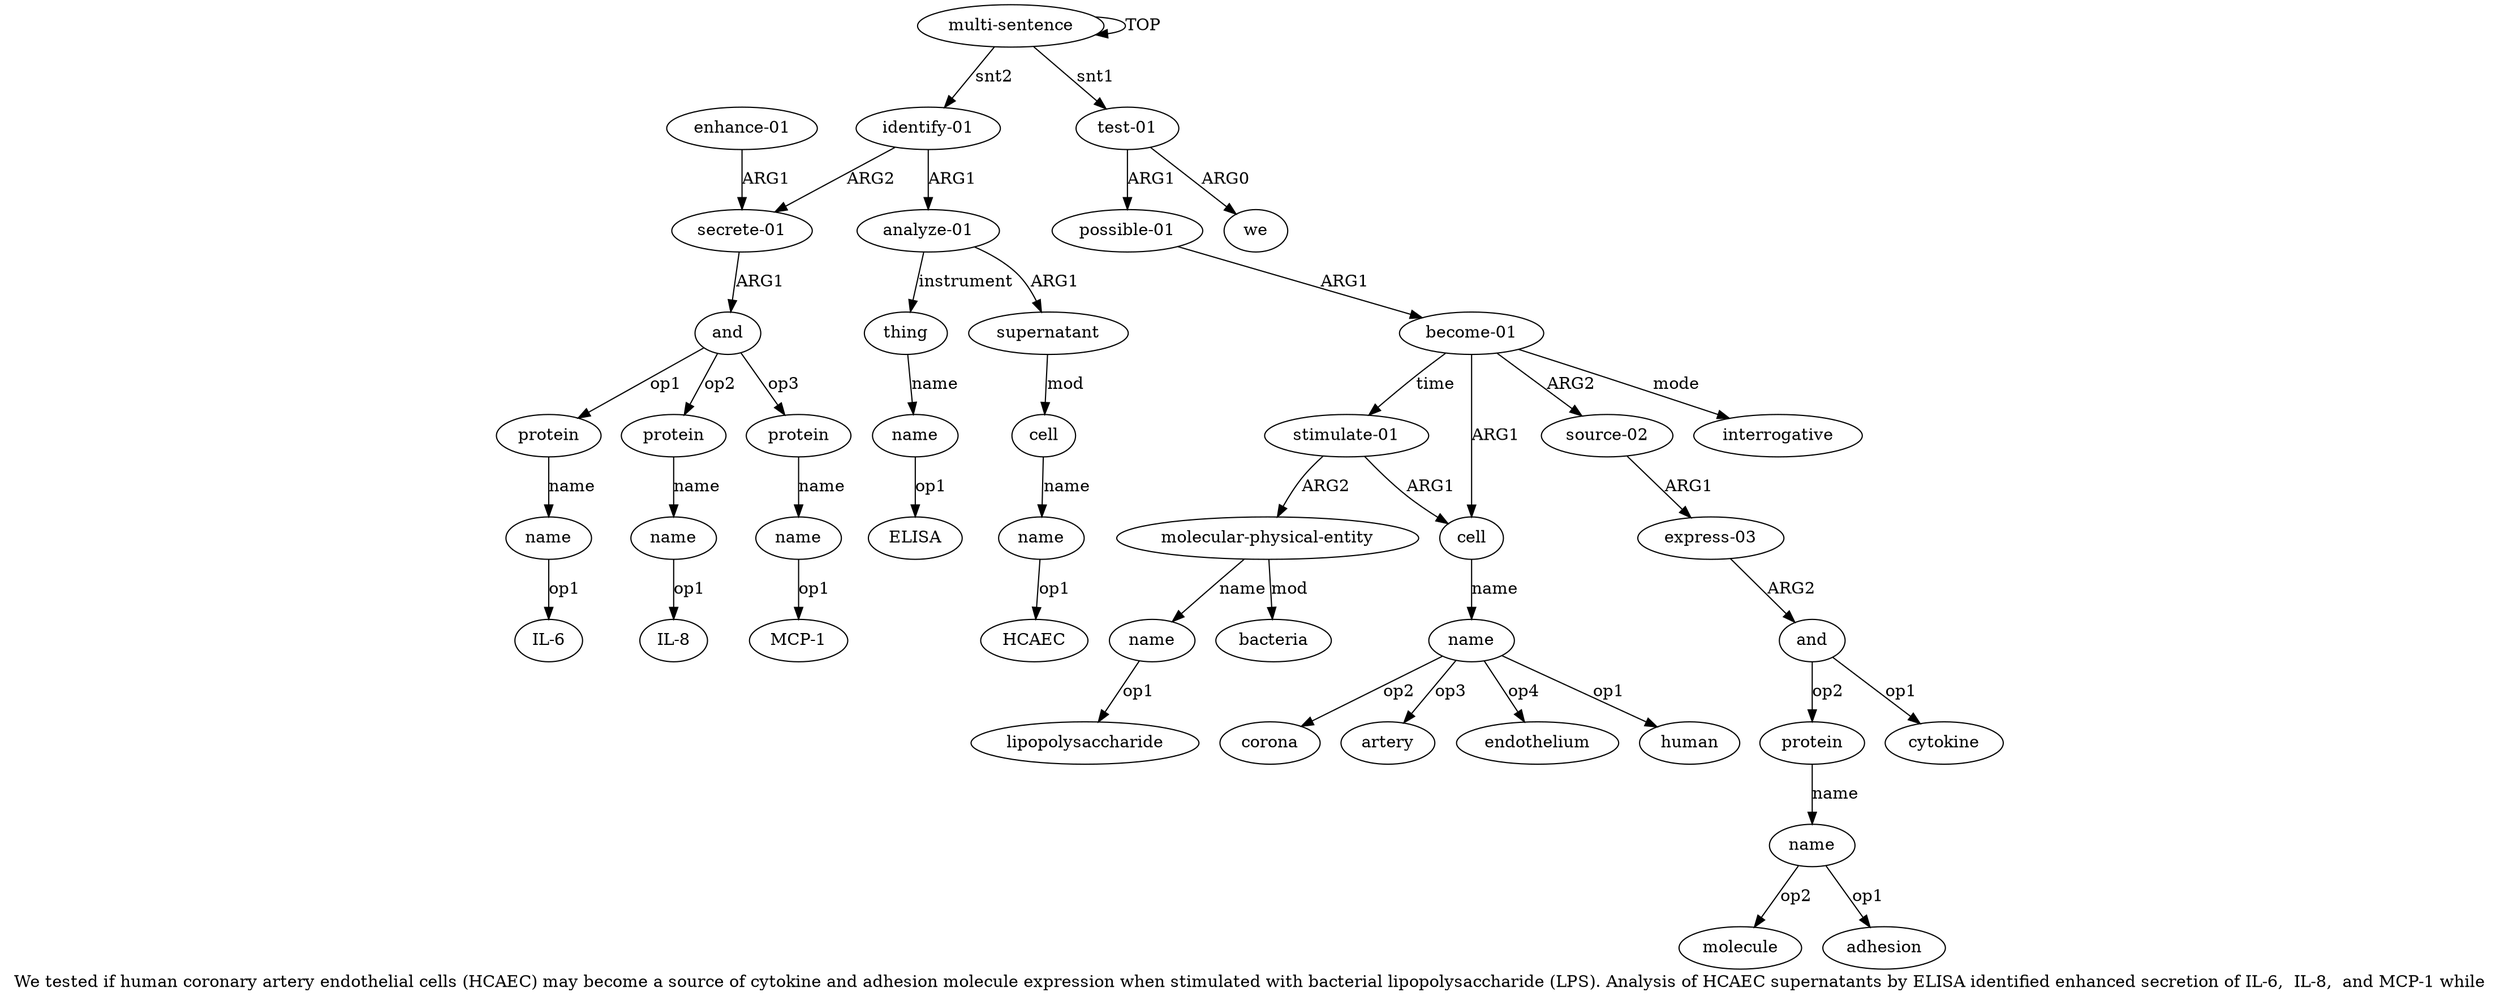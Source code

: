 digraph  {
	graph [label="We tested if human coronary artery endothelial cells (HCAEC) may become a source of cytokine and adhesion molecule expression when \
stimulated with bacterial lipopolysaccharide (LPS). Analysis of HCAEC supernatants by ELISA identified enhanced secretion of IL-6,  \
IL-8,  and MCP-1 while"];
	node [label="\N"];
	a20	 [color=black,
		gold_ind=20,
		gold_label=cell,
		label=cell,
		test_ind=20,
		test_label=cell];
	a21	 [color=black,
		gold_ind=21,
		gold_label=name,
		label=name,
		test_ind=21,
		test_label=name];
	a20 -> a21 [key=0,
	color=black,
	gold_label=name,
	label=name,
	test_label=name];
"a21 HCAEC" [color=black,
	gold_ind=-1,
	gold_label=HCAEC,
	label=HCAEC,
	test_ind=-1,
	test_label=HCAEC];
a21 -> "a21 HCAEC" [key=0,
color=black,
gold_label=op1,
label=op1,
test_label=op1];
a22 [color=black,
gold_ind=22,
gold_label=thing,
label=thing,
test_ind=22,
test_label=thing];
a23 [color=black,
gold_ind=23,
gold_label=name,
label=name,
test_ind=23,
test_label=name];
a22 -> a23 [key=0,
color=black,
gold_label=name,
label=name,
test_label=name];
"a23 ELISA" [color=black,
gold_ind=-1,
gold_label=ELISA,
label=ELISA,
test_ind=-1,
test_label=ELISA];
a23 -> "a23 ELISA" [key=0,
color=black,
gold_label=op1,
label=op1,
test_label=op1];
a24 [color=black,
gold_ind=24,
gold_label="secrete-01",
label="secrete-01",
test_ind=24,
test_label="secrete-01"];
a25 [color=black,
gold_ind=25,
gold_label=and,
label=and,
test_ind=25,
test_label=and];
a24 -> a25 [key=0,
color=black,
gold_label=ARG1,
label=ARG1,
test_label=ARG1];
a26 [color=black,
gold_ind=26,
gold_label=protein,
label=protein,
test_ind=26,
test_label=protein];
a25 -> a26 [key=0,
color=black,
gold_label=op1,
label=op1,
test_label=op1];
a28 [color=black,
gold_ind=28,
gold_label=protein,
label=protein,
test_ind=28,
test_label=protein];
a25 -> a28 [key=0,
color=black,
gold_label=op2,
label=op2,
test_label=op2];
a30 [color=black,
gold_ind=30,
gold_label=protein,
label=protein,
test_ind=30,
test_label=protein];
a25 -> a30 [key=0,
color=black,
gold_label=op3,
label=op3,
test_label=op3];
a27 [color=black,
gold_ind=27,
gold_label=name,
label=name,
test_ind=27,
test_label=name];
a26 -> a27 [key=0,
color=black,
gold_label=name,
label=name,
test_label=name];
"a27 IL-6" [color=black,
gold_ind=-1,
gold_label="IL-6",
label="IL-6",
test_ind=-1,
test_label="IL-6"];
a27 -> "a27 IL-6" [key=0,
color=black,
gold_label=op1,
label=op1,
test_label=op1];
a29 [color=black,
gold_ind=29,
gold_label=name,
label=name,
test_ind=29,
test_label=name];
a28 -> a29 [key=0,
color=black,
gold_label=name,
label=name,
test_label=name];
"a29 IL-8" [color=black,
gold_ind=-1,
gold_label="IL-8",
label="IL-8",
test_ind=-1,
test_label="IL-8"];
a29 -> "a29 IL-8" [key=0,
color=black,
gold_label=op1,
label=op1,
test_label=op1];
"a6 corona" [color=black,
gold_ind=-1,
gold_label=corona,
label=corona,
test_ind=-1,
test_label=corona];
a31 [color=black,
gold_ind=31,
gold_label=name,
label=name,
test_ind=31,
test_label=name];
"a31 MCP-1" [color=black,
gold_ind=-1,
gold_label="MCP-1",
label="MCP-1",
test_ind=-1,
test_label="MCP-1"];
a31 -> "a31 MCP-1" [key=0,
color=black,
gold_label=op1,
label=op1,
test_label=op1];
a30 -> a31 [key=0,
color=black,
gold_label=name,
label=name,
test_label=name];
"a6 artery" [color=black,
gold_ind=-1,
gold_label=artery,
label=artery,
test_ind=-1,
test_label=artery];
"a12 molecule" [color=black,
gold_ind=-1,
gold_label=molecule,
label=molecule,
test_ind=-1,
test_label=molecule];
"a15 lipopolysaccharide" [color=black,
gold_ind=-1,
gold_label=lipopolysaccharide,
label=lipopolysaccharide,
test_ind=-1,
test_label=lipopolysaccharide];
"a6 endothelium" [color=black,
gold_ind=-1,
gold_label=endothelium,
label=endothelium,
test_ind=-1,
test_label=endothelium];
a32 [color=black,
gold_ind=32,
gold_label="enhance-01",
label="enhance-01",
test_ind=32,
test_label="enhance-01"];
a32 -> a24 [key=0,
color=black,
gold_label=ARG1,
label=ARG1,
test_label=ARG1];
a15 [color=black,
gold_ind=15,
gold_label=name,
label=name,
test_ind=15,
test_label=name];
a15 -> "a15 lipopolysaccharide" [key=0,
color=black,
gold_label=op1,
label=op1,
test_label=op1];
a14 [color=black,
gold_ind=14,
gold_label="molecular-physical-entity",
label="molecular-physical-entity",
test_ind=14,
test_label="molecular-physical-entity"];
a14 -> a15 [key=0,
color=black,
gold_label=name,
label=name,
test_label=name];
a16 [color=black,
gold_ind=16,
gold_label=bacteria,
label=bacteria,
test_ind=16,
test_label=bacteria];
a14 -> a16 [key=0,
color=black,
gold_label=mod,
label=mod,
test_label=mod];
a17 [color=black,
gold_ind=17,
gold_label="identify-01",
label="identify-01",
test_ind=17,
test_label="identify-01"];
a17 -> a24 [key=0,
color=black,
gold_label=ARG2,
label=ARG2,
test_label=ARG2];
a18 [color=black,
gold_ind=18,
gold_label="analyze-01",
label="analyze-01",
test_ind=18,
test_label="analyze-01"];
a17 -> a18 [key=0,
color=black,
gold_label=ARG1,
label=ARG1,
test_label=ARG1];
a11 [color=black,
gold_ind=11,
gold_label=protein,
label=protein,
test_ind=11,
test_label=protein];
a12 [color=black,
gold_ind=12,
gold_label=name,
label=name,
test_ind=12,
test_label=name];
a11 -> a12 [key=0,
color=black,
gold_label=name,
label=name,
test_label=name];
a10 [color=black,
gold_ind=10,
gold_label=cytokine,
label=cytokine,
test_ind=10,
test_label=cytokine];
a13 [color=black,
gold_ind=13,
gold_label="stimulate-01",
label="stimulate-01",
test_ind=13,
test_label="stimulate-01"];
a13 -> a14 [key=0,
color=black,
gold_label=ARG2,
label=ARG2,
test_label=ARG2];
a5 [color=black,
gold_ind=5,
gold_label=cell,
label=cell,
test_ind=5,
test_label=cell];
a13 -> a5 [key=0,
color=black,
gold_label=ARG1,
label=ARG1,
test_label=ARG1];
a12 -> "a12 molecule" [key=0,
color=black,
gold_label=op2,
label=op2,
test_label=op2];
"a12 adhesion" [color=black,
gold_ind=-1,
gold_label=adhesion,
label=adhesion,
test_ind=-1,
test_label=adhesion];
a12 -> "a12 adhesion" [key=0,
color=black,
gold_label=op1,
label=op1,
test_label=op1];
a19 [color=black,
gold_ind=19,
gold_label=supernatant,
label=supernatant,
test_ind=19,
test_label=supernatant];
a19 -> a20 [key=0,
color=black,
gold_label=mod,
label=mod,
test_label=mod];
a18 -> a22 [key=0,
color=black,
gold_label=instrument,
label=instrument,
test_label=instrument];
a18 -> a19 [key=0,
color=black,
gold_label=ARG1,
label=ARG1,
test_label=ARG1];
a1 [color=black,
gold_ind=1,
gold_label="test-01",
label="test-01",
test_ind=1,
test_label="test-01"];
a3 [color=black,
gold_ind=3,
gold_label="possible-01",
label="possible-01",
test_ind=3,
test_label="possible-01"];
a1 -> a3 [key=0,
color=black,
gold_label=ARG1,
label=ARG1,
test_label=ARG1];
a2 [color=black,
gold_ind=2,
gold_label=we,
label=we,
test_ind=2,
test_label=we];
a1 -> a2 [key=0,
color=black,
gold_label=ARG0,
label=ARG0,
test_label=ARG0];
a0 [color=black,
gold_ind=0,
gold_label="multi-sentence",
label="multi-sentence",
test_ind=0,
test_label="multi-sentence"];
a0 -> a17 [key=0,
color=black,
gold_label=snt2,
label=snt2,
test_label=snt2];
a0 -> a1 [key=0,
color=black,
gold_label=snt1,
label=snt1,
test_label=snt1];
a0 -> a0 [key=0,
color=black,
gold_label=TOP,
label=TOP,
test_label=TOP];
a4 [color=black,
gold_ind=4,
gold_label="become-01",
label="become-01",
test_ind=4,
test_label="become-01"];
a3 -> a4 [key=0,
color=black,
gold_label=ARG1,
label=ARG1,
test_label=ARG1];
a6 [color=black,
gold_ind=6,
gold_label=name,
label=name,
test_ind=6,
test_label=name];
a5 -> a6 [key=0,
color=black,
gold_label=name,
label=name,
test_label=name];
a4 -> a13 [key=0,
color=black,
gold_label=time,
label=time,
test_label=time];
a4 -> a5 [key=0,
color=black,
gold_label=ARG1,
label=ARG1,
test_label=ARG1];
a7 [color=black,
gold_ind=7,
gold_label="source-02",
label="source-02",
test_ind=7,
test_label="source-02"];
a4 -> a7 [key=0,
color=black,
gold_label=ARG2,
label=ARG2,
test_label=ARG2];
"a4 interrogative" [color=black,
gold_ind=-1,
gold_label=interrogative,
label=interrogative,
test_ind=-1,
test_label=interrogative];
a4 -> "a4 interrogative" [key=0,
color=black,
gold_label=mode,
label=mode,
test_label=mode];
a8 [color=black,
gold_ind=8,
gold_label="express-03",
label="express-03",
test_ind=8,
test_label="express-03"];
a7 -> a8 [key=0,
color=black,
gold_label=ARG1,
label=ARG1,
test_label=ARG1];
a6 -> "a6 corona" [key=0,
color=black,
gold_label=op2,
label=op2,
test_label=op2];
a6 -> "a6 artery" [key=0,
color=black,
gold_label=op3,
label=op3,
test_label=op3];
a6 -> "a6 endothelium" [key=0,
color=black,
gold_label=op4,
label=op4,
test_label=op4];
"a6 human" [color=black,
gold_ind=-1,
gold_label=human,
label=human,
test_ind=-1,
test_label=human];
a6 -> "a6 human" [key=0,
color=black,
gold_label=op1,
label=op1,
test_label=op1];
a9 [color=black,
gold_ind=9,
gold_label=and,
label=and,
test_ind=9,
test_label=and];
a9 -> a11 [key=0,
color=black,
gold_label=op2,
label=op2,
test_label=op2];
a9 -> a10 [key=0,
color=black,
gold_label=op1,
label=op1,
test_label=op1];
a8 -> a9 [key=0,
color=black,
gold_label=ARG2,
label=ARG2,
test_label=ARG2];
}
